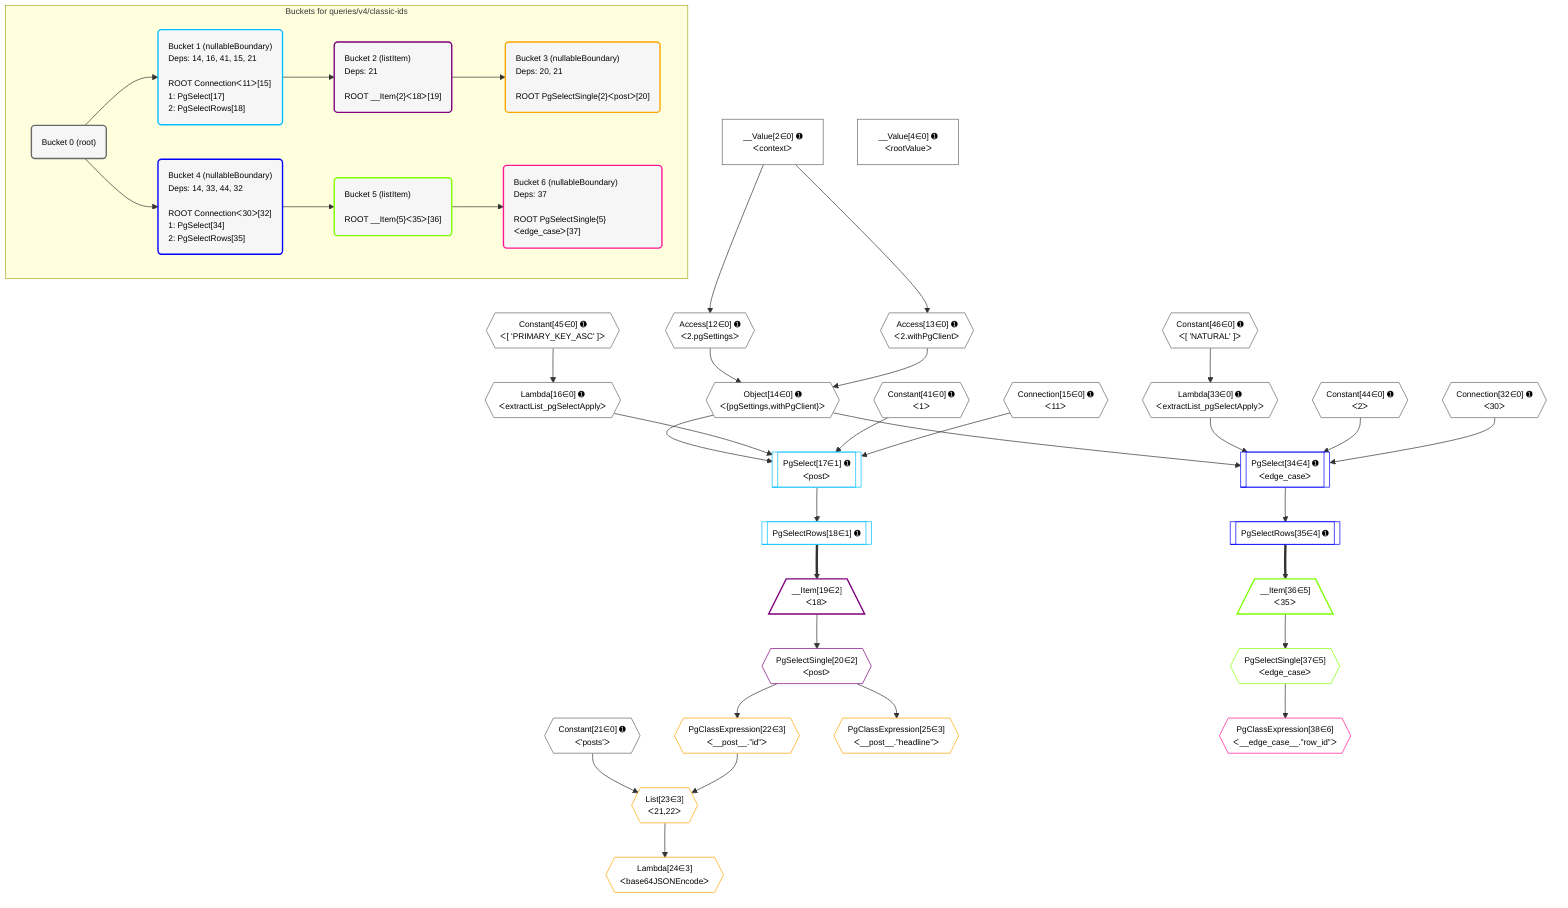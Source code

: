 %%{init: {'themeVariables': { 'fontSize': '12px'}}}%%
graph TD
    classDef path fill:#eee,stroke:#000,color:#000
    classDef plan fill:#fff,stroke-width:1px,color:#000
    classDef itemplan fill:#fff,stroke-width:2px,color:#000
    classDef unbatchedplan fill:#dff,stroke-width:1px,color:#000
    classDef sideeffectplan fill:#fcc,stroke-width:2px,color:#000
    classDef bucket fill:#f6f6f6,color:#000,stroke-width:2px,text-align:left


    %% plan dependencies
    Object14{{"Object[14∈0] ➊<br />ᐸ{pgSettings,withPgClient}ᐳ"}}:::plan
    Access12{{"Access[12∈0] ➊<br />ᐸ2.pgSettingsᐳ"}}:::plan
    Access13{{"Access[13∈0] ➊<br />ᐸ2.withPgClientᐳ"}}:::plan
    Access12 & Access13 --> Object14
    __Value2["__Value[2∈0] ➊<br />ᐸcontextᐳ"]:::plan
    __Value2 --> Access12
    __Value2 --> Access13
    Lambda16{{"Lambda[16∈0] ➊<br />ᐸextractList_pgSelectApplyᐳ"}}:::plan
    Constant45{{"Constant[45∈0] ➊<br />ᐸ[ 'PRIMARY_KEY_ASC' ]ᐳ"}}:::plan
    Constant45 --> Lambda16
    Lambda33{{"Lambda[33∈0] ➊<br />ᐸextractList_pgSelectApplyᐳ"}}:::plan
    Constant46{{"Constant[46∈0] ➊<br />ᐸ[ 'NATURAL' ]ᐳ"}}:::plan
    Constant46 --> Lambda33
    __Value4["__Value[4∈0] ➊<br />ᐸrootValueᐳ"]:::plan
    Connection15{{"Connection[15∈0] ➊<br />ᐸ11ᐳ"}}:::plan
    Constant21{{"Constant[21∈0] ➊<br />ᐸ'posts'ᐳ"}}:::plan
    Connection32{{"Connection[32∈0] ➊<br />ᐸ30ᐳ"}}:::plan
    Constant41{{"Constant[41∈0] ➊<br />ᐸ1ᐳ"}}:::plan
    Constant44{{"Constant[44∈0] ➊<br />ᐸ2ᐳ"}}:::plan
    PgSelect17[["PgSelect[17∈1] ➊<br />ᐸpostᐳ"]]:::plan
    Object14 & Lambda16 & Constant41 & Connection15 --> PgSelect17
    PgSelectRows18[["PgSelectRows[18∈1] ➊"]]:::plan
    PgSelect17 --> PgSelectRows18
    __Item19[/"__Item[19∈2]<br />ᐸ18ᐳ"\]:::itemplan
    PgSelectRows18 ==> __Item19
    PgSelectSingle20{{"PgSelectSingle[20∈2]<br />ᐸpostᐳ"}}:::plan
    __Item19 --> PgSelectSingle20
    List23{{"List[23∈3]<br />ᐸ21,22ᐳ"}}:::plan
    PgClassExpression22{{"PgClassExpression[22∈3]<br />ᐸ__post__.”id”ᐳ"}}:::plan
    Constant21 & PgClassExpression22 --> List23
    PgSelectSingle20 --> PgClassExpression22
    Lambda24{{"Lambda[24∈3]<br />ᐸbase64JSONEncodeᐳ"}}:::plan
    List23 --> Lambda24
    PgClassExpression25{{"PgClassExpression[25∈3]<br />ᐸ__post__.”headline”ᐳ"}}:::plan
    PgSelectSingle20 --> PgClassExpression25
    PgSelect34[["PgSelect[34∈4] ➊<br />ᐸedge_caseᐳ"]]:::plan
    Object14 & Lambda33 & Constant44 & Connection32 --> PgSelect34
    PgSelectRows35[["PgSelectRows[35∈4] ➊"]]:::plan
    PgSelect34 --> PgSelectRows35
    __Item36[/"__Item[36∈5]<br />ᐸ35ᐳ"\]:::itemplan
    PgSelectRows35 ==> __Item36
    PgSelectSingle37{{"PgSelectSingle[37∈5]<br />ᐸedge_caseᐳ"}}:::plan
    __Item36 --> PgSelectSingle37
    PgClassExpression38{{"PgClassExpression[38∈6]<br />ᐸ__edge_case__.”row_id”ᐳ"}}:::plan
    PgSelectSingle37 --> PgClassExpression38

    %% define steps

    subgraph "Buckets for queries/v4/classic-ids"
    Bucket0("Bucket 0 (root)"):::bucket
    classDef bucket0 stroke:#696969
    class Bucket0,__Value2,__Value4,Access12,Access13,Object14,Connection15,Lambda16,Constant21,Connection32,Lambda33,Constant41,Constant44,Constant45,Constant46 bucket0
    Bucket1("Bucket 1 (nullableBoundary)<br />Deps: 14, 16, 41, 15, 21<br /><br />ROOT Connectionᐸ11ᐳ[15]<br />1: PgSelect[17]<br />2: PgSelectRows[18]"):::bucket
    classDef bucket1 stroke:#00bfff
    class Bucket1,PgSelect17,PgSelectRows18 bucket1
    Bucket2("Bucket 2 (listItem)<br />Deps: 21<br /><br />ROOT __Item{2}ᐸ18ᐳ[19]"):::bucket
    classDef bucket2 stroke:#7f007f
    class Bucket2,__Item19,PgSelectSingle20 bucket2
    Bucket3("Bucket 3 (nullableBoundary)<br />Deps: 20, 21<br /><br />ROOT PgSelectSingle{2}ᐸpostᐳ[20]"):::bucket
    classDef bucket3 stroke:#ffa500
    class Bucket3,PgClassExpression22,List23,Lambda24,PgClassExpression25 bucket3
    Bucket4("Bucket 4 (nullableBoundary)<br />Deps: 14, 33, 44, 32<br /><br />ROOT Connectionᐸ30ᐳ[32]<br />1: PgSelect[34]<br />2: PgSelectRows[35]"):::bucket
    classDef bucket4 stroke:#0000ff
    class Bucket4,PgSelect34,PgSelectRows35 bucket4
    Bucket5("Bucket 5 (listItem)<br /><br />ROOT __Item{5}ᐸ35ᐳ[36]"):::bucket
    classDef bucket5 stroke:#7fff00
    class Bucket5,__Item36,PgSelectSingle37 bucket5
    Bucket6("Bucket 6 (nullableBoundary)<br />Deps: 37<br /><br />ROOT PgSelectSingle{5}ᐸedge_caseᐳ[37]"):::bucket
    classDef bucket6 stroke:#ff1493
    class Bucket6,PgClassExpression38 bucket6
    Bucket0 --> Bucket1 & Bucket4
    Bucket1 --> Bucket2
    Bucket2 --> Bucket3
    Bucket4 --> Bucket5
    Bucket5 --> Bucket6
    end